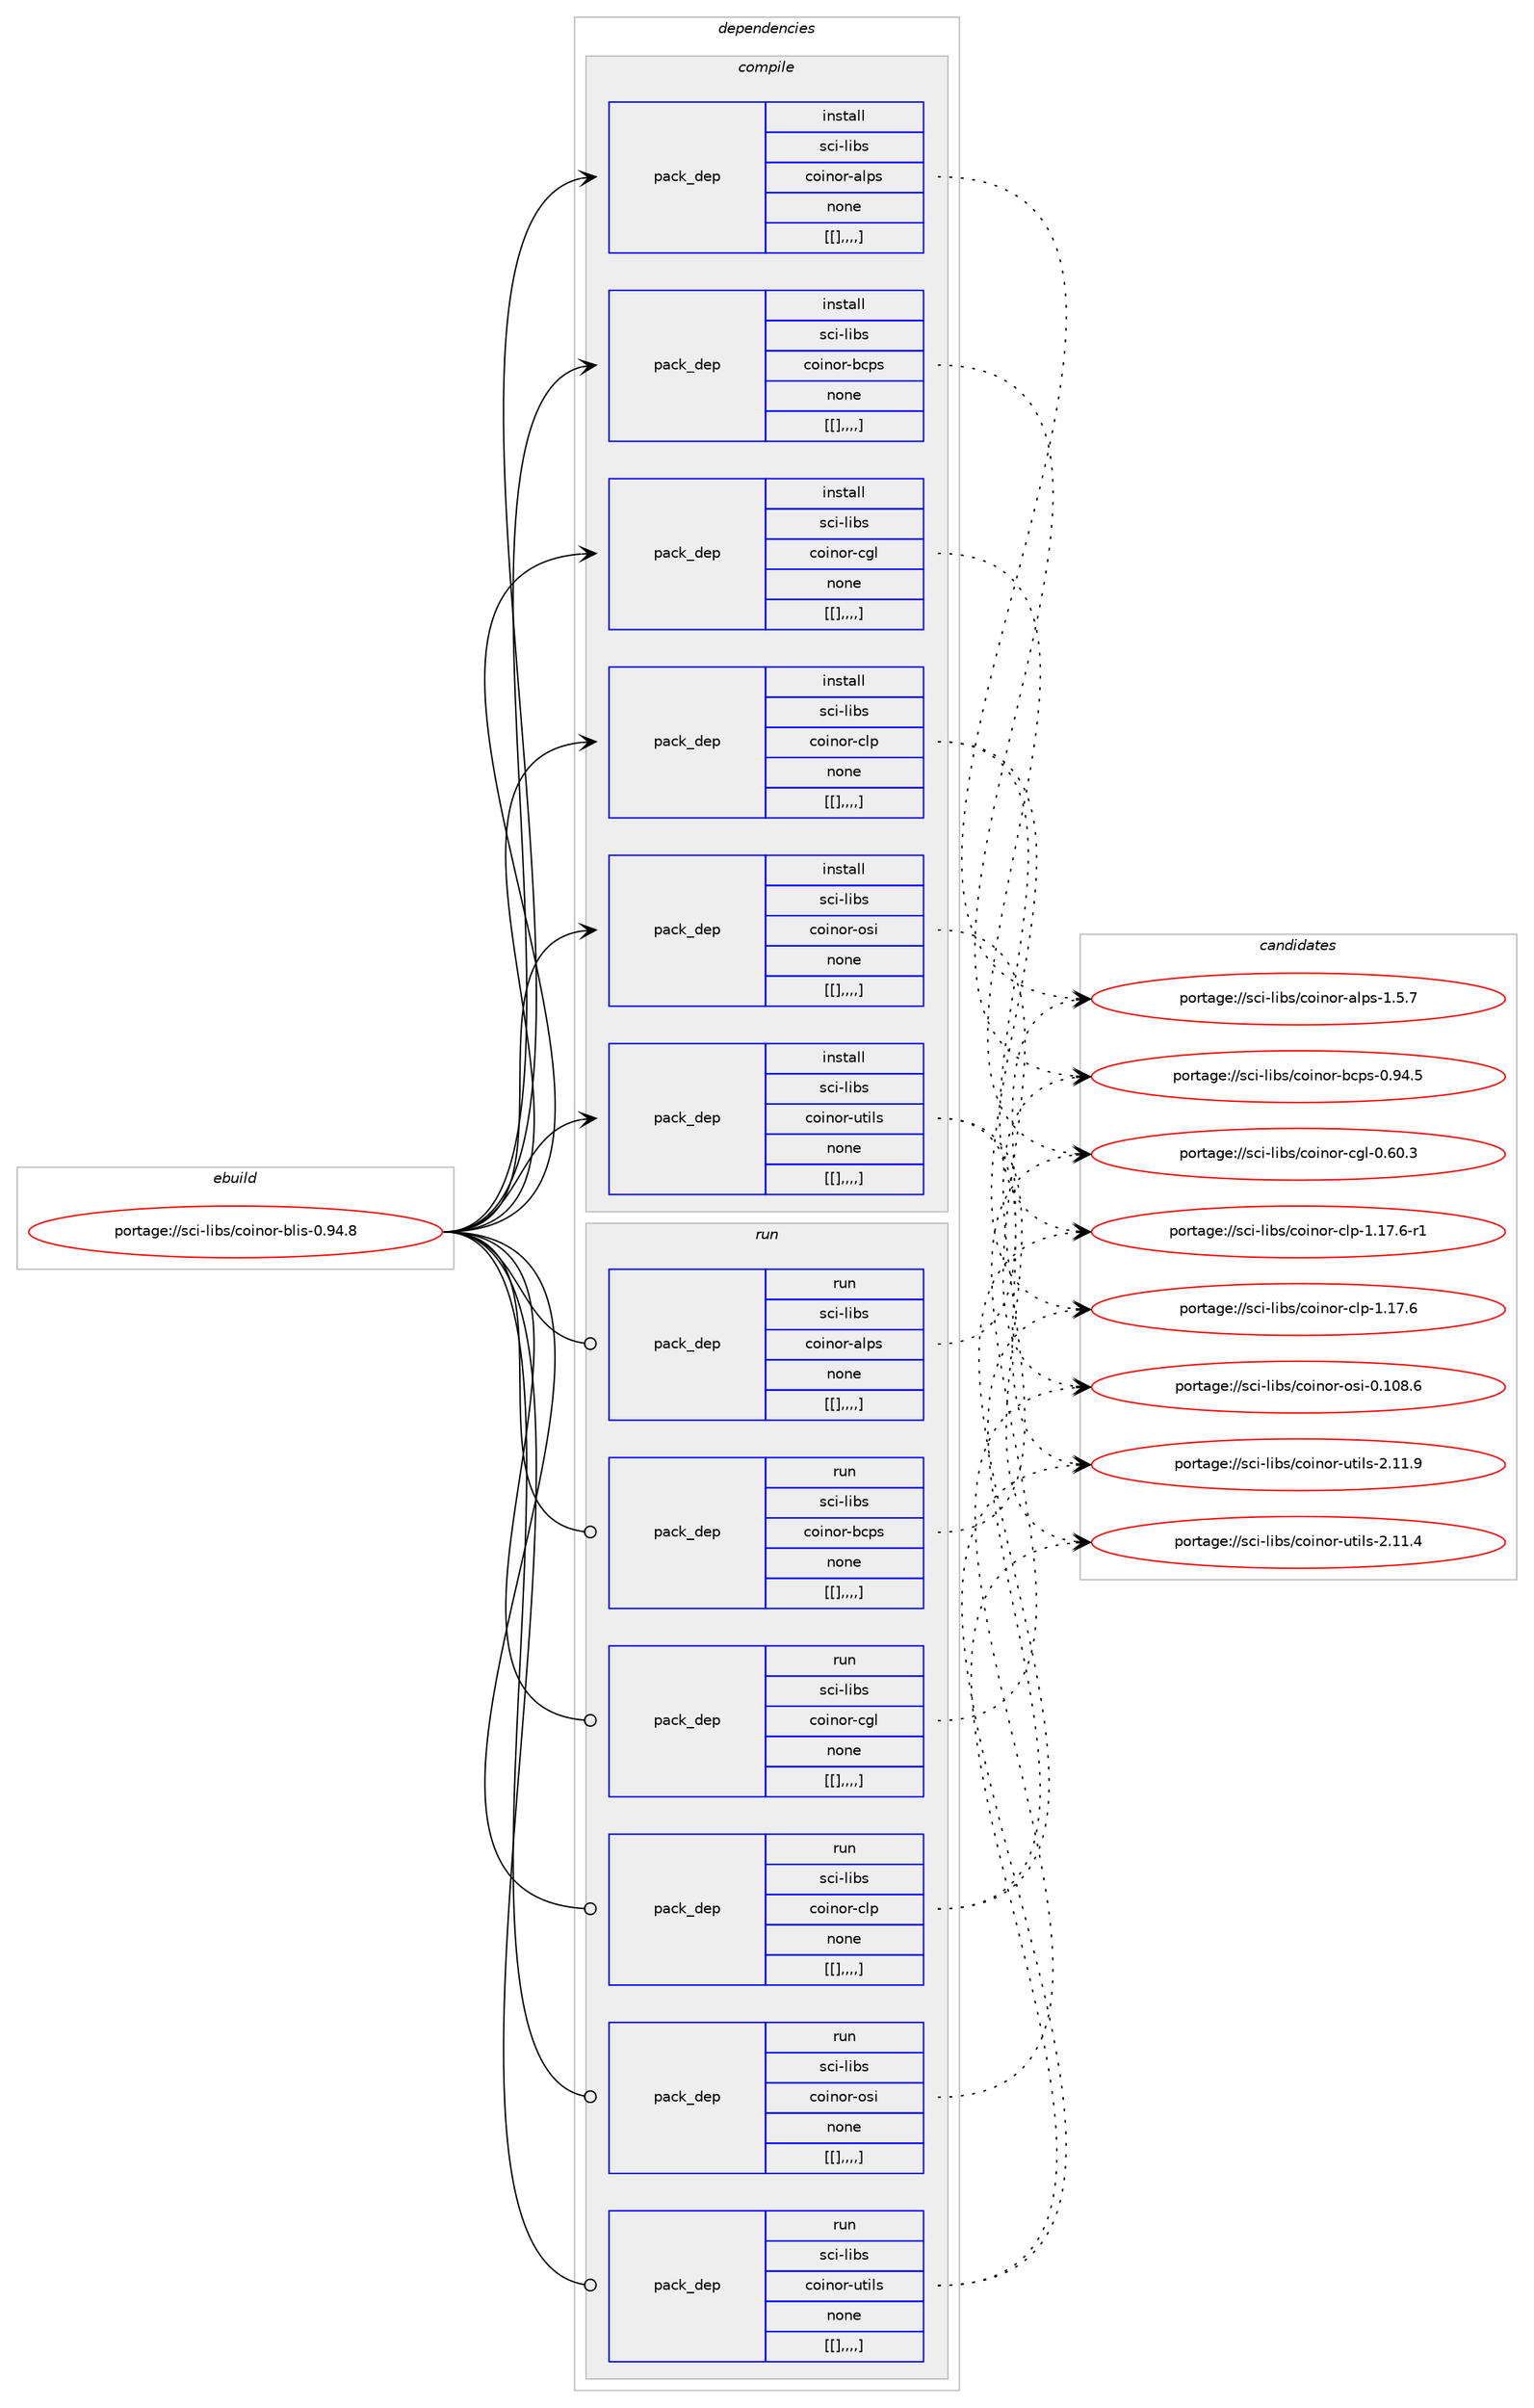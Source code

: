 digraph prolog {

# *************
# Graph options
# *************

newrank=true;
concentrate=true;
compound=true;
graph [rankdir=LR,fontname=Helvetica,fontsize=10,ranksep=1.5];#, ranksep=2.5, nodesep=0.2];
edge  [arrowhead=vee];
node  [fontname=Helvetica,fontsize=10];

# **********
# The ebuild
# **********

subgraph cluster_leftcol {
color=gray;
label=<<i>ebuild</i>>;
id [label="portage://sci-libs/coinor-blis-0.94.8", color=red, width=4, href="../sci-libs/coinor-blis-0.94.8.svg"];
}

# ****************
# The dependencies
# ****************

subgraph cluster_midcol {
color=gray;
label=<<i>dependencies</i>>;
subgraph cluster_compile {
fillcolor="#eeeeee";
style=filled;
label=<<i>compile</i>>;
subgraph pack468 {
dependency669 [label=<<TABLE BORDER="0" CELLBORDER="1" CELLSPACING="0" CELLPADDING="4" WIDTH="220"><TR><TD ROWSPAN="6" CELLPADDING="30">pack_dep</TD></TR><TR><TD WIDTH="110">install</TD></TR><TR><TD>sci-libs</TD></TR><TR><TD>coinor-alps</TD></TR><TR><TD>none</TD></TR><TR><TD>[[],,,,]</TD></TR></TABLE>>, shape=none, color=blue];
}
id:e -> dependency669:w [weight=20,style="solid",arrowhead="vee"];
subgraph pack471 {
dependency673 [label=<<TABLE BORDER="0" CELLBORDER="1" CELLSPACING="0" CELLPADDING="4" WIDTH="220"><TR><TD ROWSPAN="6" CELLPADDING="30">pack_dep</TD></TR><TR><TD WIDTH="110">install</TD></TR><TR><TD>sci-libs</TD></TR><TR><TD>coinor-bcps</TD></TR><TR><TD>none</TD></TR><TR><TD>[[],,,,]</TD></TR></TABLE>>, shape=none, color=blue];
}
id:e -> dependency673:w [weight=20,style="solid",arrowhead="vee"];
subgraph pack473 {
dependency678 [label=<<TABLE BORDER="0" CELLBORDER="1" CELLSPACING="0" CELLPADDING="4" WIDTH="220"><TR><TD ROWSPAN="6" CELLPADDING="30">pack_dep</TD></TR><TR><TD WIDTH="110">install</TD></TR><TR><TD>sci-libs</TD></TR><TR><TD>coinor-cgl</TD></TR><TR><TD>none</TD></TR><TR><TD>[[],,,,]</TD></TR></TABLE>>, shape=none, color=blue];
}
id:e -> dependency678:w [weight=20,style="solid",arrowhead="vee"];
subgraph pack479 {
dependency682 [label=<<TABLE BORDER="0" CELLBORDER="1" CELLSPACING="0" CELLPADDING="4" WIDTH="220"><TR><TD ROWSPAN="6" CELLPADDING="30">pack_dep</TD></TR><TR><TD WIDTH="110">install</TD></TR><TR><TD>sci-libs</TD></TR><TR><TD>coinor-clp</TD></TR><TR><TD>none</TD></TR><TR><TD>[[],,,,]</TD></TR></TABLE>>, shape=none, color=blue];
}
id:e -> dependency682:w [weight=20,style="solid",arrowhead="vee"];
subgraph pack482 {
dependency686 [label=<<TABLE BORDER="0" CELLBORDER="1" CELLSPACING="0" CELLPADDING="4" WIDTH="220"><TR><TD ROWSPAN="6" CELLPADDING="30">pack_dep</TD></TR><TR><TD WIDTH="110">install</TD></TR><TR><TD>sci-libs</TD></TR><TR><TD>coinor-osi</TD></TR><TR><TD>none</TD></TR><TR><TD>[[],,,,]</TD></TR></TABLE>>, shape=none, color=blue];
}
id:e -> dependency686:w [weight=20,style="solid",arrowhead="vee"];
subgraph pack485 {
dependency689 [label=<<TABLE BORDER="0" CELLBORDER="1" CELLSPACING="0" CELLPADDING="4" WIDTH="220"><TR><TD ROWSPAN="6" CELLPADDING="30">pack_dep</TD></TR><TR><TD WIDTH="110">install</TD></TR><TR><TD>sci-libs</TD></TR><TR><TD>coinor-utils</TD></TR><TR><TD>none</TD></TR><TR><TD>[[],,,,]</TD></TR></TABLE>>, shape=none, color=blue];
}
id:e -> dependency689:w [weight=20,style="solid",arrowhead="vee"];
}
subgraph cluster_compileandrun {
fillcolor="#eeeeee";
style=filled;
label=<<i>compile and run</i>>;
}
subgraph cluster_run {
fillcolor="#eeeeee";
style=filled;
label=<<i>run</i>>;
subgraph pack489 {
dependency697 [label=<<TABLE BORDER="0" CELLBORDER="1" CELLSPACING="0" CELLPADDING="4" WIDTH="220"><TR><TD ROWSPAN="6" CELLPADDING="30">pack_dep</TD></TR><TR><TD WIDTH="110">run</TD></TR><TR><TD>sci-libs</TD></TR><TR><TD>coinor-alps</TD></TR><TR><TD>none</TD></TR><TR><TD>[[],,,,]</TD></TR></TABLE>>, shape=none, color=blue];
}
id:e -> dependency697:w [weight=20,style="solid",arrowhead="odot"];
subgraph pack497 {
dependency705 [label=<<TABLE BORDER="0" CELLBORDER="1" CELLSPACING="0" CELLPADDING="4" WIDTH="220"><TR><TD ROWSPAN="6" CELLPADDING="30">pack_dep</TD></TR><TR><TD WIDTH="110">run</TD></TR><TR><TD>sci-libs</TD></TR><TR><TD>coinor-bcps</TD></TR><TR><TD>none</TD></TR><TR><TD>[[],,,,]</TD></TR></TABLE>>, shape=none, color=blue];
}
id:e -> dependency705:w [weight=20,style="solid",arrowhead="odot"];
subgraph pack502 {
dependency711 [label=<<TABLE BORDER="0" CELLBORDER="1" CELLSPACING="0" CELLPADDING="4" WIDTH="220"><TR><TD ROWSPAN="6" CELLPADDING="30">pack_dep</TD></TR><TR><TD WIDTH="110">run</TD></TR><TR><TD>sci-libs</TD></TR><TR><TD>coinor-cgl</TD></TR><TR><TD>none</TD></TR><TR><TD>[[],,,,]</TD></TR></TABLE>>, shape=none, color=blue];
}
id:e -> dependency711:w [weight=20,style="solid",arrowhead="odot"];
subgraph pack505 {
dependency714 [label=<<TABLE BORDER="0" CELLBORDER="1" CELLSPACING="0" CELLPADDING="4" WIDTH="220"><TR><TD ROWSPAN="6" CELLPADDING="30">pack_dep</TD></TR><TR><TD WIDTH="110">run</TD></TR><TR><TD>sci-libs</TD></TR><TR><TD>coinor-clp</TD></TR><TR><TD>none</TD></TR><TR><TD>[[],,,,]</TD></TR></TABLE>>, shape=none, color=blue];
}
id:e -> dependency714:w [weight=20,style="solid",arrowhead="odot"];
subgraph pack508 {
dependency719 [label=<<TABLE BORDER="0" CELLBORDER="1" CELLSPACING="0" CELLPADDING="4" WIDTH="220"><TR><TD ROWSPAN="6" CELLPADDING="30">pack_dep</TD></TR><TR><TD WIDTH="110">run</TD></TR><TR><TD>sci-libs</TD></TR><TR><TD>coinor-osi</TD></TR><TR><TD>none</TD></TR><TR><TD>[[],,,,]</TD></TR></TABLE>>, shape=none, color=blue];
}
id:e -> dependency719:w [weight=20,style="solid",arrowhead="odot"];
subgraph pack512 {
dependency721 [label=<<TABLE BORDER="0" CELLBORDER="1" CELLSPACING="0" CELLPADDING="4" WIDTH="220"><TR><TD ROWSPAN="6" CELLPADDING="30">pack_dep</TD></TR><TR><TD WIDTH="110">run</TD></TR><TR><TD>sci-libs</TD></TR><TR><TD>coinor-utils</TD></TR><TR><TD>none</TD></TR><TR><TD>[[],,,,]</TD></TR></TABLE>>, shape=none, color=blue];
}
id:e -> dependency721:w [weight=20,style="solid",arrowhead="odot"];
}
}

# **************
# The candidates
# **************

subgraph cluster_choices {
rank=same;
color=gray;
label=<<i>candidates</i>>;

subgraph choice381 {
color=black;
nodesep=1;
choice11599105451081059811547991111051101111144597108112115454946534655 [label="portage://sci-libs/coinor-alps-1.5.7", color=red, width=4,href="../sci-libs/coinor-alps-1.5.7.svg"];
dependency669:e -> choice11599105451081059811547991111051101111144597108112115454946534655:w [style=dotted,weight="100"];
}
subgraph choice386 {
color=black;
nodesep=1;
choice115991054510810598115479911110511011111445989911211545484657524653 [label="portage://sci-libs/coinor-bcps-0.94.5", color=red, width=4,href="../sci-libs/coinor-bcps-0.94.5.svg"];
dependency673:e -> choice115991054510810598115479911110511011111445989911211545484657524653:w [style=dotted,weight="100"];
}
subgraph choice390 {
color=black;
nodesep=1;
choice1159910545108105981154799111105110111114459910310845484654484651 [label="portage://sci-libs/coinor-cgl-0.60.3", color=red, width=4,href="../sci-libs/coinor-cgl-0.60.3.svg"];
dependency678:e -> choice1159910545108105981154799111105110111114459910310845484654484651:w [style=dotted,weight="100"];
}
subgraph choice393 {
color=black;
nodesep=1;
choice11599105451081059811547991111051101111144599108112454946495546544511449 [label="portage://sci-libs/coinor-clp-1.17.6-r1", color=red, width=4,href="../sci-libs/coinor-clp-1.17.6-r1.svg"];
choice1159910545108105981154799111105110111114459910811245494649554654 [label="portage://sci-libs/coinor-clp-1.17.6", color=red, width=4,href="../sci-libs/coinor-clp-1.17.6.svg"];
dependency682:e -> choice11599105451081059811547991111051101111144599108112454946495546544511449:w [style=dotted,weight="100"];
dependency682:e -> choice1159910545108105981154799111105110111114459910811245494649554654:w [style=dotted,weight="100"];
}
subgraph choice399 {
color=black;
nodesep=1;
choice1159910545108105981154799111105110111114451111151054548464948564654 [label="portage://sci-libs/coinor-osi-0.108.6", color=red, width=4,href="../sci-libs/coinor-osi-0.108.6.svg"];
dependency686:e -> choice1159910545108105981154799111105110111114451111151054548464948564654:w [style=dotted,weight="100"];
}
subgraph choice403 {
color=black;
nodesep=1;
choice11599105451081059811547991111051101111144511711610510811545504649494657 [label="portage://sci-libs/coinor-utils-2.11.9", color=red, width=4,href="../sci-libs/coinor-utils-2.11.9.svg"];
choice11599105451081059811547991111051101111144511711610510811545504649494652 [label="portage://sci-libs/coinor-utils-2.11.4", color=red, width=4,href="../sci-libs/coinor-utils-2.11.4.svg"];
dependency689:e -> choice11599105451081059811547991111051101111144511711610510811545504649494657:w [style=dotted,weight="100"];
dependency689:e -> choice11599105451081059811547991111051101111144511711610510811545504649494652:w [style=dotted,weight="100"];
}
subgraph choice409 {
color=black;
nodesep=1;
choice11599105451081059811547991111051101111144597108112115454946534655 [label="portage://sci-libs/coinor-alps-1.5.7", color=red, width=4,href="../sci-libs/coinor-alps-1.5.7.svg"];
dependency697:e -> choice11599105451081059811547991111051101111144597108112115454946534655:w [style=dotted,weight="100"];
}
subgraph choice410 {
color=black;
nodesep=1;
choice115991054510810598115479911110511011111445989911211545484657524653 [label="portage://sci-libs/coinor-bcps-0.94.5", color=red, width=4,href="../sci-libs/coinor-bcps-0.94.5.svg"];
dependency705:e -> choice115991054510810598115479911110511011111445989911211545484657524653:w [style=dotted,weight="100"];
}
subgraph choice413 {
color=black;
nodesep=1;
choice1159910545108105981154799111105110111114459910310845484654484651 [label="portage://sci-libs/coinor-cgl-0.60.3", color=red, width=4,href="../sci-libs/coinor-cgl-0.60.3.svg"];
dependency711:e -> choice1159910545108105981154799111105110111114459910310845484654484651:w [style=dotted,weight="100"];
}
subgraph choice417 {
color=black;
nodesep=1;
choice11599105451081059811547991111051101111144599108112454946495546544511449 [label="portage://sci-libs/coinor-clp-1.17.6-r1", color=red, width=4,href="../sci-libs/coinor-clp-1.17.6-r1.svg"];
choice1159910545108105981154799111105110111114459910811245494649554654 [label="portage://sci-libs/coinor-clp-1.17.6", color=red, width=4,href="../sci-libs/coinor-clp-1.17.6.svg"];
dependency714:e -> choice11599105451081059811547991111051101111144599108112454946495546544511449:w [style=dotted,weight="100"];
dependency714:e -> choice1159910545108105981154799111105110111114459910811245494649554654:w [style=dotted,weight="100"];
}
subgraph choice420 {
color=black;
nodesep=1;
choice1159910545108105981154799111105110111114451111151054548464948564654 [label="portage://sci-libs/coinor-osi-0.108.6", color=red, width=4,href="../sci-libs/coinor-osi-0.108.6.svg"];
dependency719:e -> choice1159910545108105981154799111105110111114451111151054548464948564654:w [style=dotted,weight="100"];
}
subgraph choice422 {
color=black;
nodesep=1;
choice11599105451081059811547991111051101111144511711610510811545504649494657 [label="portage://sci-libs/coinor-utils-2.11.9", color=red, width=4,href="../sci-libs/coinor-utils-2.11.9.svg"];
choice11599105451081059811547991111051101111144511711610510811545504649494652 [label="portage://sci-libs/coinor-utils-2.11.4", color=red, width=4,href="../sci-libs/coinor-utils-2.11.4.svg"];
dependency721:e -> choice11599105451081059811547991111051101111144511711610510811545504649494657:w [style=dotted,weight="100"];
dependency721:e -> choice11599105451081059811547991111051101111144511711610510811545504649494652:w [style=dotted,weight="100"];
}
}

}
